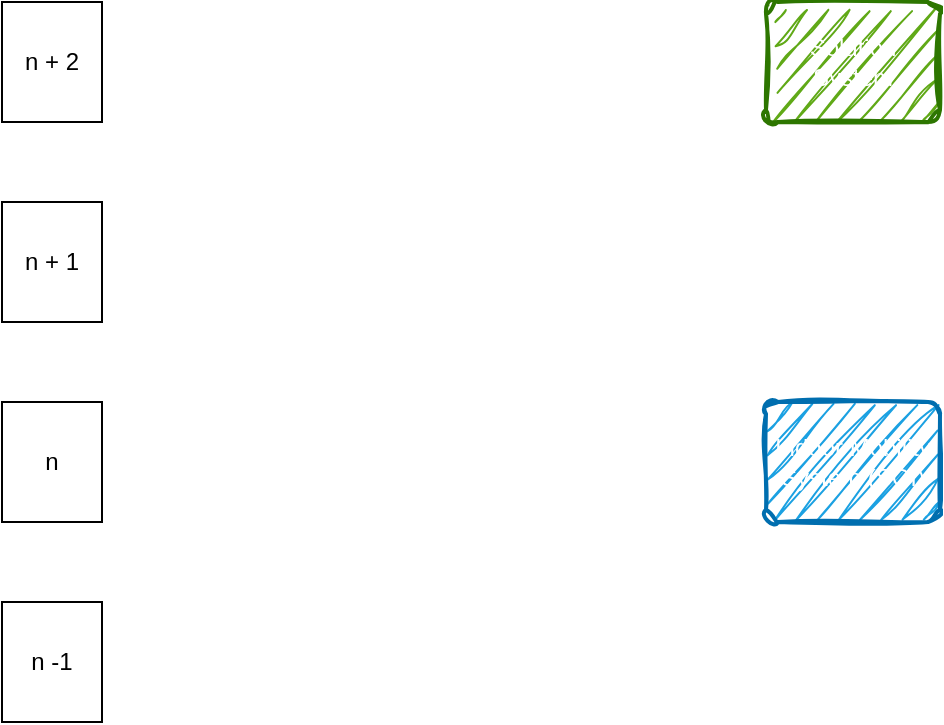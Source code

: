 <mxfile version="26.0.9">
  <diagram name="Page-1" id="ERiFOCeBJDWLNFoQnIFF">
    <mxGraphModel dx="1430" dy="825" grid="1" gridSize="10" guides="1" tooltips="1" connect="1" arrows="1" fold="1" page="1" pageScale="1" pageWidth="850" pageHeight="1100" math="0" shadow="0">
      <root>
        <mxCell id="0" />
        <mxCell id="1" parent="0" />
        <mxCell id="tkwPk5Ab2tqxROHxDDEV-1" value="n + 1" style="rounded=0;whiteSpace=wrap;html=1;" vertex="1" parent="1">
          <mxGeometry y="220" width="50" height="60" as="geometry" />
        </mxCell>
        <mxCell id="tkwPk5Ab2tqxROHxDDEV-2" value="n" style="rounded=0;whiteSpace=wrap;html=1;" vertex="1" parent="1">
          <mxGeometry y="320" width="50" height="60" as="geometry" />
        </mxCell>
        <mxCell id="tkwPk5Ab2tqxROHxDDEV-3" value="n + 2" style="rounded=0;whiteSpace=wrap;html=1;" vertex="1" parent="1">
          <mxGeometry y="120" width="50" height="60" as="geometry" />
        </mxCell>
        <mxCell id="tkwPk5Ab2tqxROHxDDEV-4" value="n -1" style="rounded=0;whiteSpace=wrap;html=1;" vertex="1" parent="1">
          <mxGeometry y="420" width="50" height="60" as="geometry" />
        </mxCell>
        <mxCell id="tkwPk5Ab2tqxROHxDDEV-6" value="Indoor Mobility System (SOI)" style="rounded=1;whiteSpace=wrap;html=1;fillColor=#1ba1e2;fontColor=#ffffff;strokeColor=#006EAF;strokeWidth=2;shadow=0;sketch=1;curveFitting=1;jiggle=2;glass=0;arcSize=10;" vertex="1" parent="1">
          <mxGeometry x="382" y="320" width="87" height="60" as="geometry" />
        </mxCell>
        <mxCell id="tkwPk5Ab2tqxROHxDDEV-8" value="Solution System" style="rounded=1;whiteSpace=wrap;html=1;fillColor=#60a917;fontColor=#ffffff;strokeColor=#2D7600;strokeWidth=2;shadow=0;sketch=1;curveFitting=1;jiggle=2;glass=0;arcSize=10;" vertex="1" parent="1">
          <mxGeometry x="382" y="120" width="87" height="60" as="geometry" />
        </mxCell>
      </root>
    </mxGraphModel>
  </diagram>
</mxfile>
